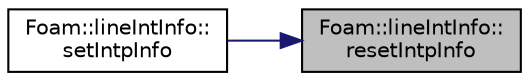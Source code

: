 digraph "Foam::lineIntInfo::resetIntpInfo"
{
 // LATEX_PDF_SIZE
  edge [fontname="Helvetica",fontsize="10",labelfontname="Helvetica",labelfontsize="10"];
  node [fontname="Helvetica",fontsize="10",shape=record];
  rankdir="RL";
  Node1 [label="Foam::lineIntInfo::\lresetIntpInfo",height=0.2,width=0.4,color="black", fillcolor="grey75", style="filled", fontcolor="black",tooltip=" "];
  Node1 -> Node2 [dir="back",color="midnightblue",fontsize="10",style="solid"];
  Node2 [label="Foam::lineIntInfo::\lsetIntpInfo",height=0.2,width=0.4,color="black", fillcolor="white", style="filled",URL="$classFoam_1_1lineIntInfo.html#a64df514eb61f65de409b7727463831e6",tooltip=" "];
}
